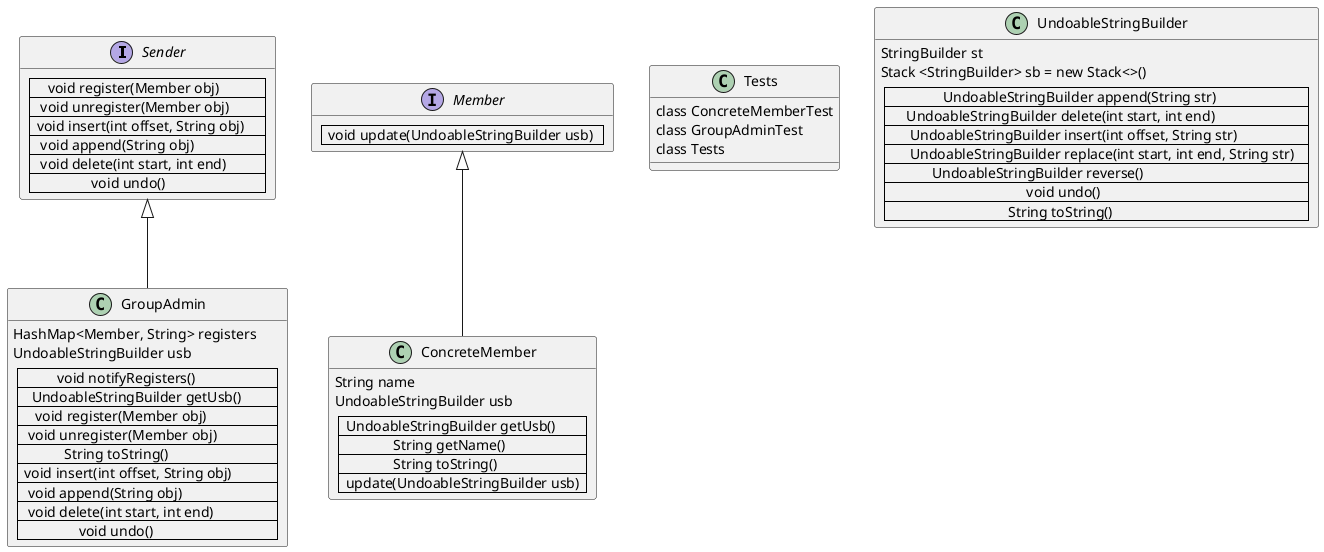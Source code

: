 @startuml
'https://plantuml.com/class-diagram

interface Sender{
|     void register(Member obj)          |
|   void unregister(Member obj)          |
|  void insert(int offset, String obj)   |
|   void append(String obj)   |
|   void delete(int start, int end)      |
|                 void undo()       |
}
interface Member{
|  void update(UndoableStringBuilder usb)   |
}

class GroupAdmin{
HashMap<Member, String> registers
UndoableStringBuilder usb
|           void notifyRegisters()          |
|    UndoableStringBuilder getUsb()          |
|     void register(Member obj)          |
|   void unregister(Member obj)          |
|             String toString()          |
|  void insert(int offset, String obj)   |
|   void append(String obj)   |
|   void delete(int start, int end)      |
|                 void undo()          |
}

class ConcreteMember{
String name
UndoableStringBuilder usb
|  UndoableStringBuilder getUsb()    |
|               String getName()     |
|               String toString()    |
|  update(UndoableStringBuilder usb)  |
}

class Tests{
class ConcreteMemberTest
class GroupAdminTest
class Tests
}

class UndoableStringBuilder{
StringBuilder st
Stack <StringBuilder> sb = new Stack<>()
|                UndoableStringBuilder append(String str)   |
|      UndoableStringBuilder delete(int start, int end)     |
|       UndoableStringBuilder insert(int offset, String str)     |
|       UndoableStringBuilder replace(int start, int end, String str)    |
|             UndoableStringBuilder reverse()  |
|                                       void undo()  |
|                                  String toString()  |
}

Sender <|-- GroupAdmin
Member <|-- ConcreteMember

@enduml